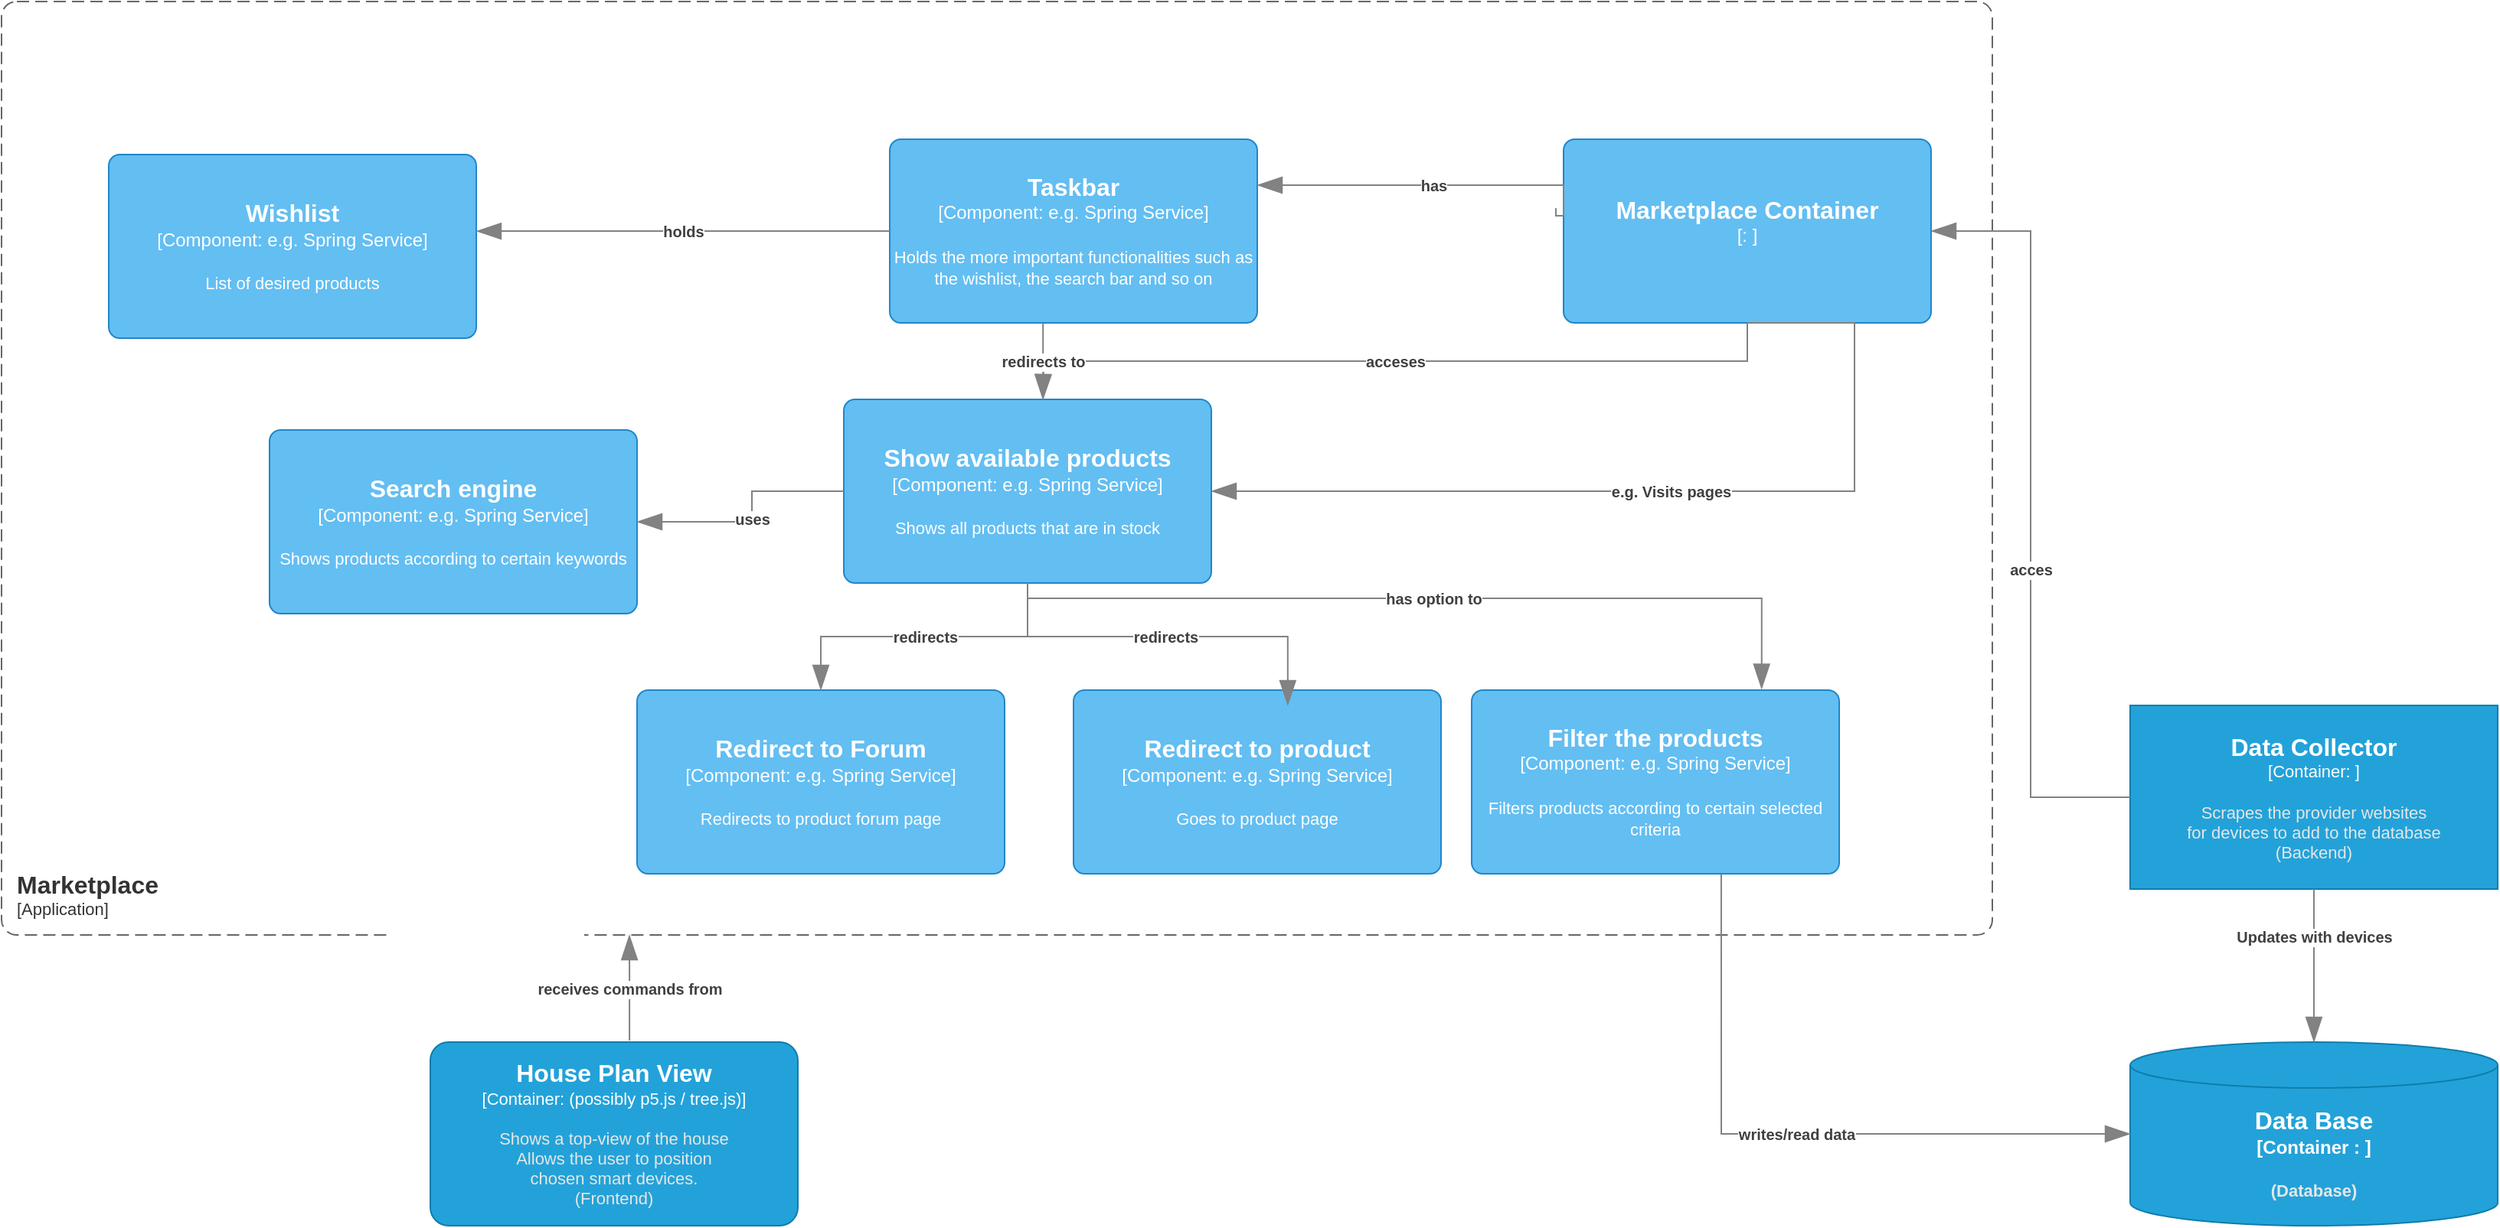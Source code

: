 <mxfile version="17.2.5" type="google"><diagram id="oJUyL8gvnBK4pJ5RvRmQ" name="Page-1"><mxGraphModel grid="1" page="1" gridSize="10" guides="1" tooltips="1" connect="1" arrows="1" fold="1" pageScale="1" pageWidth="850" pageHeight="1100" math="0" shadow="0"><root><mxCell id="0"/><mxCell id="1" parent="0"/><object placeholders="1" c4Name="Marketplace" c4Type="SystemScopeBoundary" c4Application="Application" label="&lt;font style=&quot;font-size: 16px&quot;&gt;&lt;b&gt;&lt;div style=&quot;text-align: left&quot;&gt;%c4Name%&lt;/div&gt;&lt;/b&gt;&lt;/font&gt;&lt;div style=&quot;text-align: left&quot;&gt;[%c4Application%]&lt;/div&gt;" id="QjxfQpHX1TzUcec1Ppov-6"><mxCell style="rounded=1;fontSize=11;whiteSpace=wrap;html=1;dashed=1;arcSize=20;fillColor=none;strokeColor=#666666;fontColor=#333333;labelBackgroundColor=none;align=left;verticalAlign=bottom;labelBorderColor=none;spacingTop=0;spacing=10;dashPattern=8 4;metaEdit=1;rotatable=0;perimeter=rectanglePerimeter;noLabel=0;labelPadding=0;allowArrows=0;connectable=0;expand=0;recursiveResize=0;editable=1;pointerEvents=0;absoluteArcSize=1;points=[[0.25,0,0],[0.5,0,0],[0.75,0,0],[1,0.25,0],[1,0.5,0],[1,0.75,0],[0.75,1,0],[0.5,1,0],[0.25,1,0],[0,0.75,0],[0,0.5,0],[0,0.25,0]];" vertex="1" parent="1"><mxGeometry x="10" y="-40" width="1300" height="610" as="geometry"/></mxCell></object><object placeholders="1" c4Name="House Plan View" c4Type="Container" c4Technology="(possibly p5.js / tree.js)" c4Description="Shows a top-view of the house&#10;Allows the user to position&#10;chosen smart devices.&#10;(Frontend)" label="&lt;font style=&quot;font-size: 16px&quot;&gt;&lt;b&gt;%c4Name%&lt;/b&gt;&lt;/font&gt;&lt;div&gt;[%c4Type%: %c4Technology%]&lt;/div&gt;&lt;br&gt;&lt;div&gt;&lt;font style=&quot;font-size: 11px&quot;&gt;&lt;font color=&quot;#E6E6E6&quot;&gt;%c4Description%&lt;/font&gt;&lt;/div&gt;" id="QjxfQpHX1TzUcec1Ppov-8"><mxCell style="rounded=1;whiteSpace=wrap;html=1;fontSize=11;labelBackgroundColor=none;fillColor=#23A2D9;fontColor=#ffffff;align=center;arcSize=10;strokeColor=#0E7DAD;metaEdit=1;resizable=0;points=[[0.25,0,0],[0.5,0,0],[0.75,0,0],[1,0.25,0],[1,0.5,0],[1,0.75,0],[0.75,1,0],[0.5,1,0],[0.25,1,0],[0,0.75,0],[0,0.5,0],[0,0.25,0]];" vertex="1" parent="1"><mxGeometry x="290" y="640" width="240" height="120" as="geometry"/></mxCell></object><object placeholders="1" c4Type="Data Base" c4Container="Container " c4Technology="" c4Description="(Database)" label="&lt;font style=&quot;font-size: 16px&quot;&gt;&lt;b&gt;%c4Type%&lt;/font&gt;&lt;div&gt;[%c4Container%:&amp;nbsp;%c4Technology%]&lt;/div&gt;&lt;br&gt;&lt;div&gt;&lt;font style=&quot;font-size: 11px&quot;&gt;&lt;font color=&quot;#E6E6E6&quot;&gt;%c4Description%&lt;/font&gt;&lt;/div&gt;" id="QjxfQpHX1TzUcec1Ppov-9"><mxCell style="shape=cylinder3;size=15;whiteSpace=wrap;html=1;boundedLbl=1;rounded=0;labelBackgroundColor=none;fillColor=#23A2D9;fontSize=12;fontColor=#ffffff;align=center;strokeColor=#0E7DAD;metaEdit=1;points=[[0.5,0,0],[1,0.25,0],[1,0.5,0],[1,0.75,0],[0.5,1,0],[0,0.75,0],[0,0.5,0],[0,0.25,0]];resizable=0;" vertex="1" parent="1"><mxGeometry x="1400" y="640" width="240" height="120" as="geometry"/></mxCell></object><object placeholders="1" c4Name="Data Collector" c4Type="Container" c4Technology="" c4Description="Scrapes the provider websites &#10;for devices to add to the database&#10;(Backend)" label="&lt;font style=&quot;font-size: 16px&quot;&gt;&lt;b&gt;%c4Name%&lt;/b&gt;&lt;/font&gt;&lt;div&gt;[%c4Type%: %c4Technology%]&lt;/div&gt;&lt;br&gt;&lt;div&gt;&lt;font style=&quot;font-size: 11px&quot;&gt;&lt;font color=&quot;#E6E6E6&quot;&gt;%c4Description%&lt;/font&gt;&lt;/div&gt;" id="QjxfQpHX1TzUcec1Ppov-11"><mxCell style="rounded=1;whiteSpace=wrap;html=1;fontSize=11;labelBackgroundColor=none;fillColor=#23A2D9;fontColor=#ffffff;align=center;arcSize=0;strokeColor=#0E7DAD;metaEdit=1;resizable=0;points=[[0.25,0,0],[0.5,0,0],[0.75,0,0],[1,0.25,0],[1,0.5,0],[1,0.75,0],[0.75,1,0],[0.5,1,0],[0.25,1,0],[0,0.75,0],[0,0.5,0],[0,0.25,0]];" vertex="1" parent="1"><mxGeometry x="1400" y="420" width="240" height="120" as="geometry"/></mxCell></object><object placeholders="1" c4Type="Relationship" c4Description="Updates with devices" label="&lt;div style=&quot;text-align: left&quot;&gt;&lt;div style=&quot;text-align: center&quot;&gt;&lt;b&gt;%c4Description%&lt;/b&gt;&lt;/div&gt;" id="QjxfQpHX1TzUcec1Ppov-12"><mxCell style="endArrow=blockThin;html=1;fontSize=10;fontColor=#404040;strokeWidth=1;endFill=1;strokeColor=#828282;elbow=vertical;metaEdit=1;endSize=14;startSize=14;jumpStyle=arc;jumpSize=16;rounded=0;edgeStyle=orthogonalEdgeStyle;exitX=0.5;exitY=1;exitDx=0;exitDy=0;exitPerimeter=0;entryX=0.5;entryY=0;entryDx=0;entryDy=0;entryPerimeter=0;" edge="1" parent="1" source="QjxfQpHX1TzUcec1Ppov-11" target="QjxfQpHX1TzUcec1Ppov-9"><mxGeometry x="-0.391" width="240" relative="1" as="geometry"><mxPoint x="910" y="650" as="sourcePoint"/><mxPoint x="1150" y="650" as="targetPoint"/><mxPoint as="offset"/></mxGeometry></mxCell></object><object placeholders="1" c4Type="Relationship" c4Description="acces" label="&lt;div style=&quot;text-align: left&quot;&gt;&lt;div style=&quot;text-align: center&quot;&gt;&lt;b&gt;%c4Description%&lt;/b&gt;&lt;/div&gt;" id="QjxfQpHX1TzUcec1Ppov-20"><mxCell style="endArrow=blockThin;html=1;fontSize=10;fontColor=#404040;strokeWidth=1;endFill=1;strokeColor=#828282;elbow=vertical;metaEdit=1;endSize=14;startSize=14;jumpStyle=arc;jumpSize=16;rounded=0;edgeStyle=orthogonalEdgeStyle;exitX=0;exitY=0.5;exitDx=0;exitDy=0;exitPerimeter=0;entryX=1;entryY=0.5;entryDx=0;entryDy=0;entryPerimeter=0;" edge="1" parent="1" source="QjxfQpHX1TzUcec1Ppov-11" target="QjxfQpHX1TzUcec1Ppov-25"><mxGeometry x="-0.143" width="240" relative="1" as="geometry"><mxPoint x="640" y="610" as="sourcePoint"/><mxPoint x="1190" y="480" as="targetPoint"/><mxPoint as="offset"/></mxGeometry></mxCell></object><object placeholders="1" c4Name="Marketplace Container" c4Type="" c4Technology="" c4Description="" label="&lt;font style=&quot;font-size: 16px&quot;&gt;&lt;b&gt;%c4Name%&lt;/b&gt;&lt;/font&gt;&lt;div&gt;[%c4Type%: %c4Technology%]&lt;/div&gt;&lt;br&gt;&lt;div&gt;&lt;font style=&quot;font-size: 11px&quot;&gt;%c4Description%&lt;/font&gt;&lt;/div&gt;" id="QjxfQpHX1TzUcec1Ppov-25"><mxCell style="rounded=1;whiteSpace=wrap;html=1;labelBackgroundColor=none;fillColor=#63BEF2;fontColor=#ffffff;align=center;arcSize=6;strokeColor=#2086C9;metaEdit=1;resizable=0;points=[[0.25,0,0],[0.5,0,0],[0.75,0,0],[1,0.25,0],[1,0.5,0],[1,0.75,0],[0.75,1,0],[0.5,1,0],[0.25,1,0],[0,0.75,0],[0,0.5,0],[0,0.25,0]];" vertex="1" parent="1"><mxGeometry x="1030" y="50" width="240" height="120" as="geometry"/></mxCell></object><object placeholders="1" c4Name="Show available products" c4Type="Component" c4Technology="e.g. Spring Service" c4Description="Shows all products that are in stock" label="&lt;font style=&quot;font-size: 16px&quot;&gt;&lt;b&gt;%c4Name%&lt;/b&gt;&lt;/font&gt;&lt;div&gt;[%c4Type%: %c4Technology%]&lt;/div&gt;&lt;br&gt;&lt;div&gt;&lt;font style=&quot;font-size: 11px&quot;&gt;%c4Description%&lt;/font&gt;&lt;/div&gt;" id="QjxfQpHX1TzUcec1Ppov-27"><mxCell style="rounded=1;whiteSpace=wrap;html=1;labelBackgroundColor=none;fillColor=#63BEF2;fontColor=#ffffff;align=center;arcSize=6;strokeColor=#2086C9;metaEdit=1;resizable=0;points=[[0.25,0,0],[0.5,0,0],[0.75,0,0],[1,0.25,0],[1,0.5,0],[1,0.75,0],[0.75,1,0],[0.5,1,0],[0.25,1,0],[0,0.75,0],[0,0.5,0],[0,0.25,0]];" vertex="1" parent="1"><mxGeometry x="560" y="220" width="240" height="120" as="geometry"/></mxCell></object><object placeholders="1" c4Name="Wishlist" c4Type="Component" c4Technology="e.g. Spring Service" c4Description="List of desired products" label="&lt;font style=&quot;font-size: 16px&quot;&gt;&lt;b&gt;%c4Name%&lt;/b&gt;&lt;/font&gt;&lt;div&gt;[%c4Type%: %c4Technology%]&lt;/div&gt;&lt;br&gt;&lt;div&gt;&lt;font style=&quot;font-size: 11px&quot;&gt;%c4Description%&lt;/font&gt;&lt;/div&gt;" id="QjxfQpHX1TzUcec1Ppov-29"><mxCell style="rounded=1;whiteSpace=wrap;html=1;labelBackgroundColor=none;fillColor=#63BEF2;fontColor=#ffffff;align=center;arcSize=6;strokeColor=#2086C9;metaEdit=1;resizable=0;points=[[0.25,0,0],[0.5,0,0],[0.75,0,0],[1,0.25,0],[1,0.5,0],[1,0.75,0],[0.75,1,0],[0.5,1,0],[0.25,1,0],[0,0.75,0],[0,0.5,0],[0,0.25,0]];" vertex="1" parent="1"><mxGeometry x="80" y="60" width="240" height="120" as="geometry"/></mxCell></object><object placeholders="1" c4Name="Redirect to Forum" c4Type="Component" c4Technology="e.g. Spring Service" c4Description="Redirects to product forum page" label="&lt;font style=&quot;font-size: 16px&quot;&gt;&lt;b&gt;%c4Name%&lt;/b&gt;&lt;/font&gt;&lt;div&gt;[%c4Type%: %c4Technology%]&lt;/div&gt;&lt;br&gt;&lt;div&gt;&lt;font style=&quot;font-size: 11px&quot;&gt;%c4Description%&lt;/font&gt;&lt;/div&gt;" id="QjxfQpHX1TzUcec1Ppov-35"><mxCell style="rounded=1;whiteSpace=wrap;html=1;labelBackgroundColor=none;fillColor=#63BEF2;fontColor=#ffffff;align=center;arcSize=6;strokeColor=#2086C9;metaEdit=1;resizable=0;points=[[0.25,0,0],[0.5,0,0],[0.75,0,0],[1,0.25,0],[1,0.5,0],[1,0.75,0],[0.75,1,0],[0.5,1,0],[0.25,1,0],[0,0.75,0],[0,0.5,0],[0,0.25,0]];" vertex="1" parent="1"><mxGeometry x="425" y="410" width="240" height="120" as="geometry"/></mxCell></object><object placeholders="1" c4Type="Relationship" c4Description="e.g. Visits pages" label="&lt;div style=&quot;text-align: left&quot;&gt;&lt;div style=&quot;text-align: center&quot;&gt;&lt;b&gt;%c4Description%&lt;/b&gt;&lt;/div&gt;" id="QjxfQpHX1TzUcec1Ppov-38"><mxCell style="endArrow=blockThin;html=1;fontSize=10;fontColor=#404040;strokeWidth=1;endFill=1;strokeColor=#828282;elbow=vertical;metaEdit=1;endSize=14;startSize=14;jumpStyle=arc;jumpSize=16;rounded=0;edgeStyle=orthogonalEdgeStyle;exitX=0.5;exitY=1;exitDx=0;exitDy=0;exitPerimeter=0;entryX=1;entryY=0.5;entryDx=0;entryDy=0;entryPerimeter=0;" edge="1" parent="1" source="QjxfQpHX1TzUcec1Ppov-25" target="QjxfQpHX1TzUcec1Ppov-27"><mxGeometry width="240" relative="1" as="geometry"><mxPoint x="860" y="300" as="sourcePoint"/><mxPoint x="1250" y="740" as="targetPoint"/><Array as="points"><mxPoint x="1220" y="170"/><mxPoint x="1220" y="280"/></Array></mxGeometry></mxCell></object><object placeholders="1" c4Type="Relationship" c4Description="has option to" label="&lt;div style=&quot;text-align: left&quot;&gt;&lt;div style=&quot;text-align: center&quot;&gt;&lt;b&gt;%c4Description%&lt;/b&gt;&lt;/div&gt;" id="QjxfQpHX1TzUcec1Ppov-44"><mxCell style="endArrow=blockThin;html=1;fontSize=10;fontColor=#404040;strokeWidth=1;endFill=1;strokeColor=#828282;elbow=vertical;metaEdit=1;endSize=14;startSize=14;jumpStyle=arc;jumpSize=16;rounded=0;edgeStyle=orthogonalEdgeStyle;exitX=0.5;exitY=1;exitDx=0;exitDy=0;exitPerimeter=0;entryX=0.789;entryY=-0.006;entryDx=0;entryDy=0;entryPerimeter=0;" edge="1" parent="1" source="QjxfQpHX1TzUcec1Ppov-27" target="QjxfQpHX1TzUcec1Ppov-26"><mxGeometry width="240" relative="1" as="geometry"><mxPoint x="700" y="500" as="sourcePoint"/><mxPoint x="1110" y="830" as="targetPoint"/><Array as="points"><mxPoint x="680" y="350"/><mxPoint x="1159" y="350"/></Array></mxGeometry></mxCell></object><object placeholders="1" c4Name="Redirect to product" c4Type="Component" c4Technology="e.g. Spring Service" c4Description="Goes to product page" label="&lt;font style=&quot;font-size: 16px&quot;&gt;&lt;b&gt;%c4Name%&lt;/b&gt;&lt;/font&gt;&lt;div&gt;[%c4Type%: %c4Technology%]&lt;/div&gt;&lt;br&gt;&lt;div&gt;&lt;font style=&quot;font-size: 11px&quot;&gt;%c4Description%&lt;/font&gt;&lt;/div&gt;" id="QjxfQpHX1TzUcec1Ppov-45"><mxCell style="rounded=1;whiteSpace=wrap;html=1;labelBackgroundColor=none;fillColor=#63BEF2;fontColor=#ffffff;align=center;arcSize=6;strokeColor=#2086C9;metaEdit=1;resizable=0;points=[[0.25,0,0],[0.5,0,0],[0.75,0,0],[1,0.25,0],[1,0.5,0],[1,0.75,0],[0.75,1,0],[0.5,1,0],[0.25,1,0],[0,0.75,0],[0,0.5,0],[0,0.25,0]];" vertex="1" parent="1"><mxGeometry x="710" y="410" width="240" height="120" as="geometry"/></mxCell></object><object placeholders="1" c4Type="Relationship" c4Description="writes/read data" label="&lt;div style=&quot;text-align: left&quot;&gt;&lt;div style=&quot;text-align: center&quot;&gt;&lt;b&gt;%c4Description%&lt;/b&gt;&lt;/div&gt;" id="7Vur6OUExcEYf2SYM48W-3"><mxCell style="endArrow=blockThin;html=1;fontSize=10;fontColor=#404040;strokeWidth=1;endFill=1;strokeColor=#828282;elbow=vertical;metaEdit=1;endSize=14;startSize=14;jumpStyle=arc;jumpSize=16;rounded=0;edgeStyle=orthogonalEdgeStyle;entryX=0;entryY=0.5;entryDx=0;entryDy=0;entryPerimeter=0;exitX=0.679;exitY=1.004;exitDx=0;exitDy=0;exitPerimeter=0;startArrow=none;" edge="1" parent="1" source="QjxfQpHX1TzUcec1Ppov-26" target="QjxfQpHX1TzUcec1Ppov-9"><mxGeometry width="240" relative="1" as="geometry"><mxPoint x="720" y="550" as="sourcePoint"/><mxPoint x="960" y="550" as="targetPoint"/></mxGeometry></mxCell></object><object placeholders="1" c4Name="Taskbar" c4Type="Component" c4Technology="e.g. Spring Service" c4Description="Holds the more important functionalities such as the wishlist, the search bar and so on" label="&lt;font style=&quot;font-size: 16px&quot;&gt;&lt;b&gt;%c4Name%&lt;/b&gt;&lt;/font&gt;&lt;div&gt;[%c4Type%: %c4Technology%]&lt;/div&gt;&lt;br&gt;&lt;div&gt;&lt;font style=&quot;font-size: 11px&quot;&gt;%c4Description%&lt;/font&gt;&lt;/div&gt;" id="7Vur6OUExcEYf2SYM48W-4"><mxCell style="rounded=1;whiteSpace=wrap;html=1;labelBackgroundColor=none;fillColor=#63BEF2;fontColor=#ffffff;align=center;arcSize=6;strokeColor=#2086C9;metaEdit=1;resizable=0;points=[[0.25,0,0],[0.5,0,0],[0.75,0,0],[1,0.25,0],[1,0.5,0],[1,0.75,0],[0.75,1,0],[0.5,1,0],[0.25,1,0],[0,0.75,0],[0,0.5,0],[0,0.25,0]];" vertex="1" parent="1"><mxGeometry x="590" y="50" width="240" height="120" as="geometry"/></mxCell></object><object placeholders="1" c4Type="Relationship" c4Description="has" label="&lt;div style=&quot;text-align: left&quot;&gt;&lt;div style=&quot;text-align: center&quot;&gt;&lt;b&gt;%c4Description%&lt;/b&gt;&lt;/div&gt;" id="7Vur6OUExcEYf2SYM48W-5"><mxCell style="endArrow=blockThin;html=1;fontSize=10;fontColor=#404040;strokeWidth=1;endFill=1;strokeColor=#828282;elbow=vertical;metaEdit=1;endSize=14;startSize=14;jumpStyle=arc;jumpSize=16;rounded=0;edgeStyle=orthogonalEdgeStyle;exitX=-0.021;exitY=0.375;exitDx=0;exitDy=0;exitPerimeter=0;entryX=1;entryY=0.25;entryDx=0;entryDy=0;entryPerimeter=0;" edge="1" parent="1" source="QjxfQpHX1TzUcec1Ppov-25" target="7Vur6OUExcEYf2SYM48W-4"><mxGeometry width="240" relative="1" as="geometry"><mxPoint x="1000" y="90" as="sourcePoint"/><mxPoint x="580" y="110" as="targetPoint"/><Array as="points"><mxPoint x="1030" y="100"/></Array></mxGeometry></mxCell></object><object placeholders="1" c4Name="Search engine" c4Type="Component" c4Technology="e.g. Spring Service" c4Description="Shows products according to certain keywords" label="&lt;font style=&quot;font-size: 16px&quot;&gt;&lt;b&gt;%c4Name%&lt;/b&gt;&lt;/font&gt;&lt;div&gt;[%c4Type%: %c4Technology%]&lt;/div&gt;&lt;br&gt;&lt;div&gt;&lt;font style=&quot;font-size: 11px&quot;&gt;%c4Description%&lt;/font&gt;&lt;/div&gt;" id="7Vur6OUExcEYf2SYM48W-9"><mxCell style="rounded=1;whiteSpace=wrap;html=1;labelBackgroundColor=none;fillColor=#63BEF2;fontColor=#ffffff;align=center;arcSize=6;strokeColor=#2086C9;metaEdit=1;resizable=0;points=[[0.25,0,0],[0.5,0,0],[0.75,0,0],[1,0.25,0],[1,0.5,0],[1,0.75,0],[0.75,1,0],[0.5,1,0],[0.25,1,0],[0,0.75,0],[0,0.5,0],[0,0.25,0]];" vertex="1" parent="1"><mxGeometry x="185" y="240" width="240" height="120" as="geometry"/></mxCell></object><object placeholders="1" c4Type="Relationship" c4Description="holds" label="&lt;div style=&quot;text-align: left&quot;&gt;&lt;div style=&quot;text-align: center&quot;&gt;&lt;b&gt;%c4Description%&lt;/b&gt;&lt;/div&gt;" id="oa3wJXEPzi10G5aLH4au-3"><mxCell style="endArrow=blockThin;html=1;fontSize=10;fontColor=#404040;strokeWidth=1;endFill=1;strokeColor=#828282;elbow=vertical;metaEdit=1;endSize=14;startSize=14;jumpStyle=arc;jumpSize=16;rounded=0;edgeStyle=orthogonalEdgeStyle;entryX=1;entryY=0.417;entryDx=0;entryDy=0;entryPerimeter=0;exitX=0;exitY=0.5;exitDx=0;exitDy=0;exitPerimeter=0;" edge="1" parent="1" source="7Vur6OUExcEYf2SYM48W-4" target="QjxfQpHX1TzUcec1Ppov-29"><mxGeometry width="240" relative="1" as="geometry"><mxPoint x="560" y="150" as="sourcePoint"/><mxPoint x="459.96" y="278.96" as="targetPoint"/><Array as="points"><mxPoint x="440" y="110"/><mxPoint x="440" y="110"/></Array></mxGeometry></mxCell></object><object placeholders="1" c4Name="Filter the products" c4Type="Component" c4Technology="e.g. Spring Service" c4Description="Filters products according to certain selected criteria" label="&lt;font style=&quot;font-size: 16px&quot;&gt;&lt;b&gt;%c4Name%&lt;/b&gt;&lt;/font&gt;&lt;div&gt;[%c4Type%: %c4Technology%]&lt;/div&gt;&lt;br&gt;&lt;div&gt;&lt;font style=&quot;font-size: 11px&quot;&gt;%c4Description%&lt;/font&gt;&lt;/div&gt;" id="QjxfQpHX1TzUcec1Ppov-26"><mxCell style="rounded=1;whiteSpace=wrap;html=1;labelBackgroundColor=none;fillColor=#63BEF2;fontColor=#ffffff;align=center;arcSize=6;strokeColor=#2086C9;metaEdit=1;resizable=0;points=[[0.25,0,0],[0.5,0,0],[0.75,0,0],[1,0.25,0],[1,0.5,0],[1,0.75,0],[0.75,1,0],[0.5,1,0],[0.25,1,0],[0,0.75,0],[0,0.5,0],[0,0.25,0]];" vertex="1" parent="1"><mxGeometry x="970" y="410" width="240" height="120" as="geometry"/></mxCell></object><object placeholders="1" c4Type="Relationship" c4Description="uses" label="&lt;div style=&quot;text-align: left&quot;&gt;&lt;div style=&quot;text-align: center&quot;&gt;&lt;b&gt;%c4Description%&lt;/b&gt;&lt;/div&gt;" id="ijv4XK6ymjHklBkoFy5r-1"><mxCell style="endArrow=blockThin;html=1;fontSize=10;fontColor=#404040;strokeWidth=1;endFill=1;strokeColor=#828282;elbow=vertical;metaEdit=1;endSize=14;startSize=14;jumpStyle=arc;jumpSize=16;rounded=0;edgeStyle=orthogonalEdgeStyle;entryX=1;entryY=0.5;entryDx=0;entryDy=0;entryPerimeter=0;exitX=0;exitY=0.5;exitDx=0;exitDy=0;exitPerimeter=0;" edge="1" parent="1" source="QjxfQpHX1TzUcec1Ppov-27" target="7Vur6OUExcEYf2SYM48W-9"><mxGeometry width="240" relative="1" as="geometry"><mxPoint x="980" y="430" as="sourcePoint"/><mxPoint x="940" y="400" as="targetPoint"/><Array as="points"><mxPoint x="500" y="280"/><mxPoint x="500" y="300"/></Array></mxGeometry></mxCell></object><object placeholders="1" c4Type="Relationship" c4Description="acceses" label="&lt;div style=&quot;text-align: left&quot;&gt;&lt;div style=&quot;text-align: center&quot;&gt;&lt;b&gt;%c4Description%&lt;/b&gt;&lt;/div&gt;" id="ijv4XK6ymjHklBkoFy5r-7"><mxCell style="endArrow=blockThin;html=1;fontSize=10;fontColor=#404040;strokeWidth=1;endFill=1;strokeColor=#828282;elbow=vertical;metaEdit=1;endSize=14;startSize=14;jumpStyle=arc;jumpSize=16;rounded=0;edgeStyle=orthogonalEdgeStyle;exitX=0.5;exitY=1;exitDx=0;exitDy=0;exitPerimeter=0;" edge="1" parent="1" source="QjxfQpHX1TzUcec1Ppov-25"><mxGeometry width="240" relative="1" as="geometry"><mxPoint x="1150" y="210" as="sourcePoint"/><mxPoint x="690" y="220" as="targetPoint"/></mxGeometry></mxCell></object><object placeholders="1" c4Type="Relationship" c4Description="redirects to" label="&lt;div style=&quot;text-align: left&quot;&gt;&lt;div style=&quot;text-align: center&quot;&gt;&lt;b&gt;%c4Description%&lt;/b&gt;&lt;/div&gt;" id="ijv4XK6ymjHklBkoFy5r-12"><mxCell style="endArrow=blockThin;html=1;fontSize=10;fontColor=#404040;strokeWidth=1;endFill=1;strokeColor=#828282;elbow=vertical;metaEdit=1;endSize=14;startSize=14;jumpStyle=arc;jumpSize=16;rounded=0;edgeStyle=orthogonalEdgeStyle;exitX=0.417;exitY=1;exitDx=0;exitDy=0;exitPerimeter=0;" edge="1" parent="1" source="7Vur6OUExcEYf2SYM48W-4"><mxGeometry width="240" relative="1" as="geometry"><mxPoint x="680" y="200" as="sourcePoint"/><mxPoint x="690" y="220" as="targetPoint"/><Array as="points"><mxPoint x="690" y="220"/><mxPoint x="690" y="220"/></Array></mxGeometry></mxCell></object><object placeholders="1" c4Type="Relationship" c4Description="redirects" label="&lt;div style=&quot;text-align: left&quot;&gt;&lt;div style=&quot;text-align: center&quot;&gt;&lt;b&gt;%c4Description%&lt;/b&gt;&lt;/div&gt;" id="ijv4XK6ymjHklBkoFy5r-13"><mxCell style="endArrow=blockThin;html=1;fontSize=10;fontColor=#404040;strokeWidth=1;endFill=1;strokeColor=#828282;elbow=vertical;metaEdit=1;endSize=14;startSize=14;jumpStyle=arc;jumpSize=16;rounded=0;edgeStyle=orthogonalEdgeStyle;entryX=0.583;entryY=0.083;entryDx=0;entryDy=0;entryPerimeter=0;" edge="1" parent="1" source="QjxfQpHX1TzUcec1Ppov-27" target="QjxfQpHX1TzUcec1Ppov-45"><mxGeometry width="240" relative="1" as="geometry"><mxPoint x="580" y="358.95" as="sourcePoint"/><mxPoint x="820" y="358.95" as="targetPoint"/></mxGeometry></mxCell></object><object placeholders="1" c4Type="Relationship" c4Description="redirects" label="&lt;div style=&quot;text-align: left&quot;&gt;&lt;div style=&quot;text-align: center&quot;&gt;&lt;b&gt;%c4Description%&lt;/b&gt;&lt;/div&gt;" id="ijv4XK6ymjHklBkoFy5r-14"><mxCell style="endArrow=blockThin;html=1;fontSize=10;fontColor=#404040;strokeWidth=1;endFill=1;strokeColor=#828282;elbow=vertical;metaEdit=1;endSize=14;startSize=14;jumpStyle=arc;jumpSize=16;rounded=0;edgeStyle=orthogonalEdgeStyle;exitX=0.5;exitY=1;exitDx=0;exitDy=0;exitPerimeter=0;entryX=0.5;entryY=0;entryDx=0;entryDy=0;entryPerimeter=0;" edge="1" parent="1" source="QjxfQpHX1TzUcec1Ppov-27" target="QjxfQpHX1TzUcec1Ppov-35"><mxGeometry width="240" relative="1" as="geometry"><mxPoint x="680" y="390" as="sourcePoint"/><mxPoint x="920" y="390" as="targetPoint"/></mxGeometry></mxCell></object><object placeholders="1" c4Type="Relationship" c4Description="receives commands from" label="&lt;div style=&quot;text-align: left&quot;&gt;&lt;div style=&quot;text-align: center&quot;&gt;&lt;b&gt;%c4Description%&lt;/b&gt;&lt;/div&gt;" id="uD4nq2STpELI2oi-6R0M-2"><mxCell style="endArrow=blockThin;html=1;fontSize=10;fontColor=#404040;strokeWidth=1;endFill=1;strokeColor=#828282;elbow=vertical;metaEdit=1;endSize=14;startSize=14;jumpStyle=arc;jumpSize=16;rounded=0;edgeStyle=orthogonalEdgeStyle;exitX=0.542;exitY=-0.008;exitDx=0;exitDy=0;exitPerimeter=0;" edge="1" parent="1" source="QjxfQpHX1TzUcec1Ppov-8"><mxGeometry width="240" relative="1" as="geometry"><mxPoint x="420" y="630" as="sourcePoint"/><mxPoint x="420" y="570" as="targetPoint"/></mxGeometry></mxCell></object></root></mxGraphModel></diagram></mxfile>